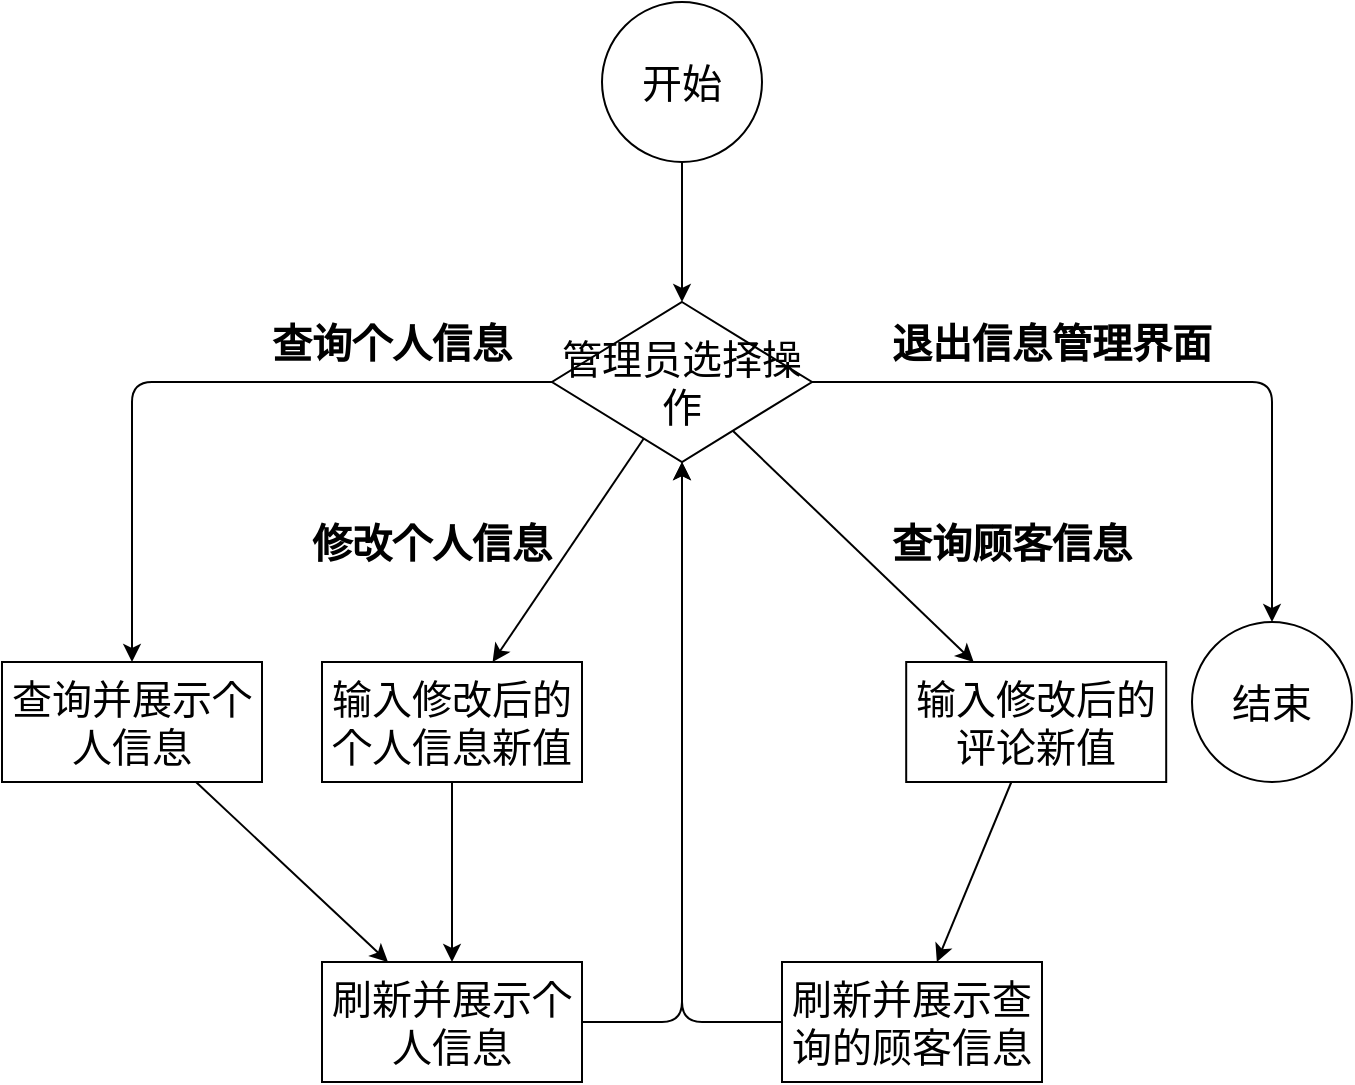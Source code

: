 <mxfile version="13.9.9" type="device"><diagram id="xepRMX3jAwFbWqida89W" name="第 1 页"><mxGraphModel dx="2315" dy="640" grid="1" gridSize="10" guides="1" tooltips="1" connect="1" arrows="1" fold="1" page="1" pageScale="1" pageWidth="827" pageHeight="1169" math="0" shadow="0"><root><mxCell id="0"/><mxCell id="1" parent="0"/><mxCell id="XaoO-_ljpyPVjR_tzTa3-1" value="&lt;font style=&quot;font-size: 20px&quot;&gt;开始&lt;/font&gt;" style="ellipse;whiteSpace=wrap;html=1;aspect=fixed;" parent="1" vertex="1"><mxGeometry x="150" y="30" width="80" height="80" as="geometry"/></mxCell><mxCell id="XaoO-_ljpyPVjR_tzTa3-2" value="&lt;span style=&quot;font-size: 20px&quot;&gt;管理员选择操作&lt;/span&gt;" style="rhombus;whiteSpace=wrap;html=1;" parent="1" vertex="1"><mxGeometry x="125" y="180" width="130" height="80" as="geometry"/></mxCell><mxCell id="XaoO-_ljpyPVjR_tzTa3-3" value="&lt;font style=&quot;font-size: 20px&quot;&gt;查询并展示个人信息&lt;/font&gt;" style="rounded=0;whiteSpace=wrap;html=1;" parent="1" vertex="1"><mxGeometry x="-150" y="360" width="130" height="60" as="geometry"/></mxCell><mxCell id="XaoO-_ljpyPVjR_tzTa3-4" value="" style="endArrow=classic;html=1;" parent="1" source="XaoO-_ljpyPVjR_tzTa3-1" target="XaoO-_ljpyPVjR_tzTa3-2" edge="1"><mxGeometry width="50" height="50" relative="1" as="geometry"><mxPoint x="190" y="310" as="sourcePoint"/><mxPoint x="240" y="260" as="targetPoint"/></mxGeometry></mxCell><mxCell id="XaoO-_ljpyPVjR_tzTa3-5" value="&lt;font style=&quot;font-size: 20px&quot;&gt;刷新并展示个人信息&lt;/font&gt;" style="rounded=0;whiteSpace=wrap;html=1;" parent="1" vertex="1"><mxGeometry x="10" y="510" width="130" height="60" as="geometry"/></mxCell><mxCell id="XaoO-_ljpyPVjR_tzTa3-6" value="&lt;span style=&quot;font-size: 20px&quot;&gt;输入修改后的个人信息新值&lt;/span&gt;" style="rounded=0;whiteSpace=wrap;html=1;" parent="1" vertex="1"><mxGeometry x="10" y="360" width="130" height="60" as="geometry"/></mxCell><mxCell id="XaoO-_ljpyPVjR_tzTa3-7" value="" style="edgeStyle=segmentEdgeStyle;endArrow=classic;html=1;" parent="1" source="XaoO-_ljpyPVjR_tzTa3-2" target="XaoO-_ljpyPVjR_tzTa3-3" edge="1"><mxGeometry width="50" height="50" relative="1" as="geometry"><mxPoint x="190" y="410" as="sourcePoint"/><mxPoint x="240" y="360" as="targetPoint"/></mxGeometry></mxCell><mxCell id="XaoO-_ljpyPVjR_tzTa3-8" value="&lt;font style=&quot;font-size: 20px&quot;&gt;&lt;b&gt;查询个人信息&lt;/b&gt;&lt;/font&gt;" style="text;html=1;strokeColor=none;fillColor=none;align=center;verticalAlign=middle;whiteSpace=wrap;rounded=0;" parent="1" vertex="1"><mxGeometry x="-50" y="190" width="190" height="20" as="geometry"/></mxCell><mxCell id="XaoO-_ljpyPVjR_tzTa3-9" value="" style="endArrow=classic;html=1;" parent="1" source="XaoO-_ljpyPVjR_tzTa3-2" target="XaoO-_ljpyPVjR_tzTa3-6" edge="1"><mxGeometry width="50" height="50" relative="1" as="geometry"><mxPoint x="190" y="350" as="sourcePoint"/><mxPoint x="240" y="300" as="targetPoint"/></mxGeometry></mxCell><mxCell id="XaoO-_ljpyPVjR_tzTa3-10" value="&lt;font style=&quot;font-size: 20px&quot;&gt;&lt;b&gt;修改个人信息&lt;/b&gt;&lt;/font&gt;" style="text;html=1;strokeColor=none;fillColor=none;align=center;verticalAlign=middle;whiteSpace=wrap;rounded=0;" parent="1" vertex="1"><mxGeometry x="-30" y="290" width="190" height="20" as="geometry"/></mxCell><mxCell id="XaoO-_ljpyPVjR_tzTa3-11" value="" style="edgeStyle=segmentEdgeStyle;endArrow=classic;html=1;" parent="1" source="XaoO-_ljpyPVjR_tzTa3-2" target="XaoO-_ljpyPVjR_tzTa3-13" edge="1"><mxGeometry width="50" height="50" relative="1" as="geometry"><mxPoint x="605.096" y="220.059" as="sourcePoint"/><mxPoint x="425" y="320" as="targetPoint"/><Array as="points"><mxPoint x="485" y="220"/></Array></mxGeometry></mxCell><mxCell id="XaoO-_ljpyPVjR_tzTa3-12" value="&lt;font style=&quot;font-size: 20px&quot;&gt;&lt;b&gt;退出信息管理界面&lt;/b&gt;&lt;/font&gt;" style="text;html=1;strokeColor=none;fillColor=none;align=center;verticalAlign=middle;whiteSpace=wrap;rounded=0;" parent="1" vertex="1"><mxGeometry x="280" y="190" width="190" height="20" as="geometry"/></mxCell><mxCell id="XaoO-_ljpyPVjR_tzTa3-13" value="&lt;font style=&quot;font-size: 20px&quot;&gt;结束&lt;/font&gt;" style="ellipse;whiteSpace=wrap;html=1;aspect=fixed;" parent="1" vertex="1"><mxGeometry x="445" y="340" width="80" height="80" as="geometry"/></mxCell><mxCell id="XaoO-_ljpyPVjR_tzTa3-14" value="" style="endArrow=classic;html=1;" parent="1" source="XaoO-_ljpyPVjR_tzTa3-3" target="XaoO-_ljpyPVjR_tzTa3-5" edge="1"><mxGeometry width="50" height="50" relative="1" as="geometry"><mxPoint x="190" y="350" as="sourcePoint"/><mxPoint x="240" y="300" as="targetPoint"/></mxGeometry></mxCell><mxCell id="XaoO-_ljpyPVjR_tzTa3-15" value="" style="endArrow=classic;html=1;" parent="1" source="XaoO-_ljpyPVjR_tzTa3-6" target="XaoO-_ljpyPVjR_tzTa3-5" edge="1"><mxGeometry width="50" height="50" relative="1" as="geometry"><mxPoint x="190" y="350" as="sourcePoint"/><mxPoint x="240" y="300" as="targetPoint"/></mxGeometry></mxCell><mxCell id="XaoO-_ljpyPVjR_tzTa3-16" value="" style="edgeStyle=segmentEdgeStyle;endArrow=classic;html=1;" parent="1" source="XaoO-_ljpyPVjR_tzTa3-5" target="XaoO-_ljpyPVjR_tzTa3-2" edge="1"><mxGeometry width="50" height="50" relative="1" as="geometry"><mxPoint x="190" y="350" as="sourcePoint"/><mxPoint x="320" y="230" as="targetPoint"/><Array as="points"><mxPoint x="190" y="540"/></Array></mxGeometry></mxCell><mxCell id="XaoO-_ljpyPVjR_tzTa3-17" value="&lt;span style=&quot;font-size: 20px&quot;&gt;输入修改后的评论新值&lt;/span&gt;" style="rounded=0;whiteSpace=wrap;html=1;" parent="1" vertex="1"><mxGeometry x="302.1" y="360" width="130" height="60" as="geometry"/></mxCell><mxCell id="XaoO-_ljpyPVjR_tzTa3-18" value="" style="endArrow=classic;html=1;" parent="1" source="XaoO-_ljpyPVjR_tzTa3-2" target="XaoO-_ljpyPVjR_tzTa3-17" edge="1"><mxGeometry width="50" height="50" relative="1" as="geometry"><mxPoint x="280.002" y="240.004" as="sourcePoint"/><mxPoint x="592.1" y="291.02" as="targetPoint"/></mxGeometry></mxCell><mxCell id="XaoO-_ljpyPVjR_tzTa3-19" value="&lt;font style=&quot;font-size: 20px&quot;&gt;&lt;b&gt;查询顾客信息&lt;/b&gt;&lt;/font&gt;" style="text;html=1;strokeColor=none;fillColor=none;align=center;verticalAlign=middle;whiteSpace=wrap;rounded=0;" parent="1" vertex="1"><mxGeometry x="290" y="290" width="130" height="20" as="geometry"/></mxCell><mxCell id="XaoO-_ljpyPVjR_tzTa3-21" value="&lt;font style=&quot;font-size: 20px&quot;&gt;刷新并展示查询的顾客信息&lt;/font&gt;" style="rounded=0;whiteSpace=wrap;html=1;" parent="1" vertex="1"><mxGeometry x="240" y="510" width="130" height="60" as="geometry"/></mxCell><mxCell id="XaoO-_ljpyPVjR_tzTa3-22" value="" style="edgeStyle=segmentEdgeStyle;endArrow=classic;html=1;" parent="1" source="XaoO-_ljpyPVjR_tzTa3-21" target="XaoO-_ljpyPVjR_tzTa3-2" edge="1"><mxGeometry width="50" height="50" relative="1" as="geometry"><mxPoint x="230" y="350" as="sourcePoint"/><mxPoint x="280" y="300" as="targetPoint"/></mxGeometry></mxCell><mxCell id="XaoO-_ljpyPVjR_tzTa3-23" value="" style="endArrow=classic;html=1;" parent="1" source="XaoO-_ljpyPVjR_tzTa3-17" target="XaoO-_ljpyPVjR_tzTa3-21" edge="1"><mxGeometry width="50" height="50" relative="1" as="geometry"><mxPoint x="230" y="350" as="sourcePoint"/><mxPoint x="280" y="300" as="targetPoint"/></mxGeometry></mxCell></root></mxGraphModel></diagram></mxfile>
